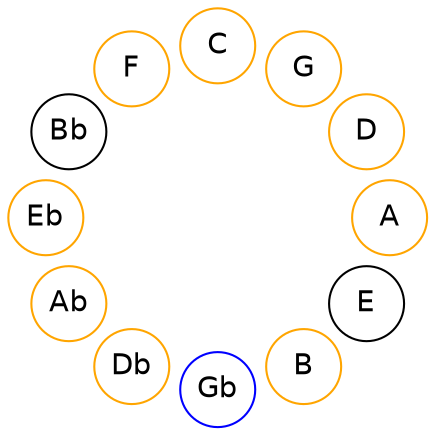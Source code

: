 
graph {

layout = circo;
mindist = .1

node [shape = circle, fontname = Helvetica, margin = 0]
edge [style=invis]

subgraph 1 {
	E -- B -- Gb -- Db -- Ab -- Eb -- Bb -- F -- C -- G -- D -- A -- E
}

B [color=orange];
Gb [color=blue];
Db [color=orange];
Ab [color=orange];
Eb [color=orange];
F [color=orange];
C [color=orange];
G [color=orange];
D [color=orange];
A [color=orange];
}

